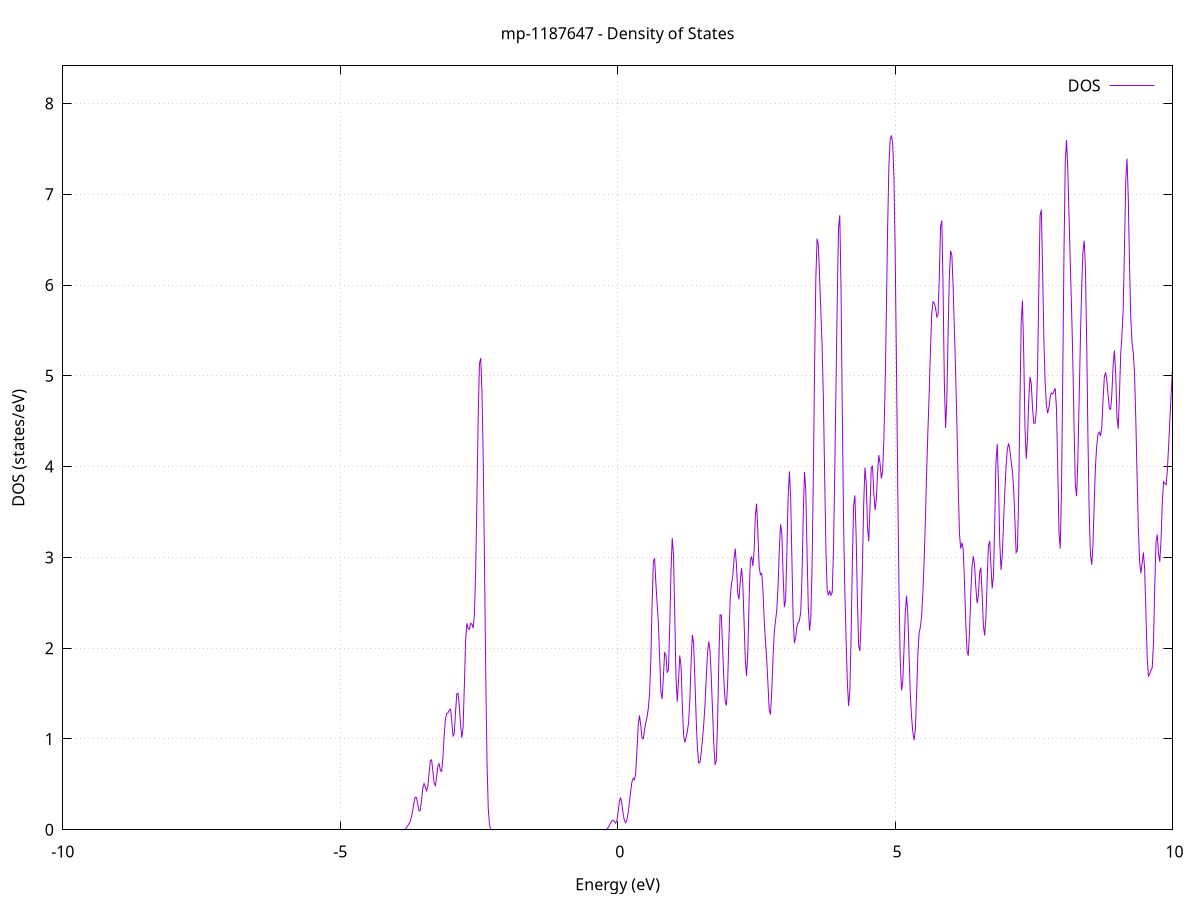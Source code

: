 set title 'mp-1187647 - Density of States'
set xlabel 'Energy (eV)'
set ylabel 'DOS (states/eV)'
set grid
set xrange [-10:10]
set yrange [0:8.414]
set xzeroaxis lt -1
set terminal png size 800,600
set output 'mp-1187647_dos_gnuplot.png'
plot '-' using 1:2 with lines title 'DOS'
-23.289000 0.000000
-23.266200 0.000000
-23.243500 0.000000
-23.220800 0.000000
-23.198100 0.000000
-23.175400 0.000000
-23.152700 0.000000
-23.130000 0.000000
-23.107300 0.000000
-23.084600 0.000000
-23.061900 0.000000
-23.039200 0.000000
-23.016500 0.000000
-22.993800 0.000000
-22.971100 0.000000
-22.948400 0.000000
-22.925700 0.000000
-22.903000 0.000000
-22.880200 0.000000
-22.857500 0.000000
-22.834800 0.000000
-22.812100 0.000000
-22.789400 0.000000
-22.766700 0.000000
-22.744000 0.000000
-22.721300 0.000000
-22.698600 0.000000
-22.675900 0.000000
-22.653200 0.000000
-22.630500 0.000000
-22.607800 0.000000
-22.585100 0.000000
-22.562400 0.000000
-22.539700 0.000000
-22.517000 0.000000
-22.494300 0.000000
-22.471500 0.000000
-22.448800 0.000000
-22.426100 0.000000
-22.403400 0.000000
-22.380700 0.000000
-22.358000 0.000000
-22.335300 0.000000
-22.312600 0.000000
-22.289900 0.000000
-22.267200 0.000000
-22.244500 0.000000
-22.221800 0.000000
-22.199100 0.000000
-22.176400 0.000000
-22.153700 0.000000
-22.131000 0.000000
-22.108300 0.000000
-22.085500 0.000000
-22.062800 0.000000
-22.040100 0.000000
-22.017400 0.000000
-21.994700 0.000000
-21.972000 0.000000
-21.949300 0.000000
-21.926600 0.000000
-21.903900 0.000000
-21.881200 0.000000
-21.858500 0.000000
-21.835800 0.000000
-21.813100 0.000000
-21.790400 0.000000
-21.767700 0.000000
-21.745000 0.000000
-21.722300 0.000000
-21.699600 0.000000
-21.676800 0.000000
-21.654100 0.000000
-21.631400 0.000000
-21.608700 0.000000
-21.586000 0.000000
-21.563300 0.000000
-21.540600 0.000000
-21.517900 0.000000
-21.495200 0.000000
-21.472500 0.000000
-21.449800 0.000000
-21.427100 0.000000
-21.404400 0.000000
-21.381700 0.000000
-21.359000 0.000100
-21.336300 0.001500
-21.313600 0.012900
-21.290800 0.078000
-21.268100 0.334700
-21.245400 1.047600
-21.222700 2.504600
-21.200000 4.859200
-21.177300 8.085500
-21.154600 11.856900
-21.131900 15.369900
-21.109200 17.701800
-21.086500 18.823100
-21.063800 20.224100
-21.041100 23.627600
-21.018400 28.574100
-20.995700 32.298400
-20.973000 32.613900
-20.950300 30.047200
-20.927600 26.898700
-20.904900 25.257600
-20.882100 25.950600
-20.859400 28.421900
-20.836700 31.211900
-20.814000 32.974200
-20.791300 33.617700
-20.768600 33.927400
-20.745900 33.747400
-20.723200 32.015200
-20.700500 28.986700
-20.677800 26.696300
-20.655100 26.738500
-20.632400 28.746100
-20.609700 30.900300
-20.587000 30.874600
-20.564300 27.070400
-20.541600 20.012300
-20.518900 12.091400
-20.496100 5.771900
-20.473400 2.096700
-20.450700 0.560000
-20.428000 0.107100
-20.405300 0.014400
-20.382600 0.001300
-20.359900 0.000100
-20.337200 0.000000
-20.314500 0.000000
-20.291800 0.000000
-20.269100 0.000000
-20.246400 0.000000
-20.223700 0.000000
-20.201000 0.000000
-20.178300 0.000000
-20.155600 0.000000
-20.132900 0.000000
-20.110200 0.000000
-20.087400 0.000000
-20.064700 0.000000
-20.042000 0.000000
-20.019300 0.000000
-19.996600 0.000000
-19.973900 0.000000
-19.951200 0.000000
-19.928500 0.000000
-19.905800 0.000000
-19.883100 0.000000
-19.860400 0.000000
-19.837700 0.000000
-19.815000 0.000000
-19.792300 0.000000
-19.769600 0.000000
-19.746900 0.000000
-19.724200 0.000000
-19.701400 0.000000
-19.678700 0.000000
-19.656000 0.000000
-19.633300 0.000000
-19.610600 0.000000
-19.587900 0.000000
-19.565200 0.000000
-19.542500 0.000000
-19.519800 0.000000
-19.497100 0.000000
-19.474400 0.000000
-19.451700 0.000000
-19.429000 0.000000
-19.406300 0.000000
-19.383600 0.000000
-19.360900 0.000000
-19.338200 0.000000
-19.315500 0.000000
-19.292700 0.000000
-19.270000 0.000000
-19.247300 0.000000
-19.224600 0.000000
-19.201900 0.000000
-19.179200 0.000000
-19.156500 0.000000
-19.133800 0.000000
-19.111100 0.000000
-19.088400 0.000000
-19.065700 0.000000
-19.043000 0.000000
-19.020300 0.000000
-18.997600 0.000000
-18.974900 0.000000
-18.952200 0.000000
-18.929500 0.000000
-18.906700 0.000000
-18.884000 0.000000
-18.861300 0.000000
-18.838600 0.000000
-18.815900 0.000000
-18.793200 0.000000
-18.770500 0.000000
-18.747800 0.000000
-18.725100 0.000000
-18.702400 0.000000
-18.679700 0.000000
-18.657000 0.000000
-18.634300 0.000000
-18.611600 0.000000
-18.588900 0.000000
-18.566200 0.000000
-18.543500 0.000000
-18.520800 0.000000
-18.498000 0.000000
-18.475300 0.000000
-18.452600 0.000000
-18.429900 0.000000
-18.407200 0.000000
-18.384500 0.000000
-18.361800 0.000000
-18.339100 0.000000
-18.316400 0.000000
-18.293700 0.000000
-18.271000 0.000000
-18.248300 0.000000
-18.225600 0.000000
-18.202900 0.000000
-18.180200 0.000000
-18.157500 0.000000
-18.134800 0.000000
-18.112000 0.000000
-18.089300 0.000000
-18.066600 0.000000
-18.043900 0.000000
-18.021200 0.000000
-17.998500 0.000000
-17.975800 0.000000
-17.953100 0.000000
-17.930400 0.000000
-17.907700 0.000000
-17.885000 0.000000
-17.862300 0.000000
-17.839600 0.000000
-17.816900 0.000000
-17.794200 0.000000
-17.771500 0.000000
-17.748800 0.000000
-17.726000 0.000000
-17.703300 0.000000
-17.680600 0.000000
-17.657900 0.000000
-17.635200 0.000000
-17.612500 0.000000
-17.589800 0.000000
-17.567100 0.000000
-17.544400 0.000000
-17.521700 0.000000
-17.499000 0.000000
-17.476300 0.000000
-17.453600 0.000000
-17.430900 0.000000
-17.408200 0.000000
-17.385500 0.000000
-17.362800 0.000000
-17.340100 0.000000
-17.317300 0.000000
-17.294600 0.000000
-17.271900 0.000000
-17.249200 0.000000
-17.226500 0.000000
-17.203800 0.000000
-17.181100 0.000000
-17.158400 0.000000
-17.135700 0.000000
-17.113000 0.000000
-17.090300 0.000000
-17.067600 0.000000
-17.044900 0.000000
-17.022200 0.000000
-16.999500 0.000000
-16.976800 0.000000
-16.954100 0.000000
-16.931300 0.000000
-16.908600 0.000000
-16.885900 0.000000
-16.863200 0.000000
-16.840500 0.000000
-16.817800 0.000000
-16.795100 0.000000
-16.772400 0.000000
-16.749700 0.000000
-16.727000 0.000000
-16.704300 0.000000
-16.681600 0.000000
-16.658900 0.000000
-16.636200 0.000000
-16.613500 0.000000
-16.590800 0.000000
-16.568100 0.000000
-16.545400 0.000000
-16.522600 0.000000
-16.499900 0.000000
-16.477200 0.000100
-16.454500 0.001600
-16.431800 0.025500
-16.409100 0.267600
-16.386400 1.897600
-16.363700 9.103300
-16.341000 29.632700
-16.318300 65.700000
-16.295600 99.674300
-16.272900 104.032800
-16.250200 75.141700
-16.227500 37.771300
-16.204800 13.270100
-16.182100 3.264400
-16.159400 0.561500
-16.136600 0.067200
-16.113900 0.005600
-16.091200 0.000300
-16.068500 0.000000
-16.045800 0.000000
-16.023100 0.000000
-16.000400 0.000000
-15.977700 0.000000
-15.955000 0.000000
-15.932300 0.000000
-15.909600 0.000000
-15.886900 0.000000
-15.864200 0.000000
-15.841500 0.000000
-15.818800 0.000000
-15.796100 0.000000
-15.773400 0.000000
-15.750700 0.000000
-15.727900 0.000000
-15.705200 0.000000
-15.682500 0.000000
-15.659800 0.000000
-15.637100 0.000000
-15.614400 0.000000
-15.591700 0.000000
-15.569000 0.000000
-15.546300 0.000000
-15.523600 0.000000
-15.500900 0.000000
-15.478200 0.000000
-15.455500 0.000000
-15.432800 0.000000
-15.410100 0.000000
-15.387400 0.000000
-15.364700 0.000000
-15.341900 0.000000
-15.319200 0.000000
-15.296500 0.000000
-15.273800 0.000000
-15.251100 0.000000
-15.228400 0.000000
-15.205700 0.000000
-15.183000 0.000000
-15.160300 0.000000
-15.137600 0.000000
-15.114900 0.000000
-15.092200 0.000000
-15.069500 0.000000
-15.046800 0.000000
-15.024100 0.000000
-15.001400 0.000000
-14.978700 0.000000
-14.956000 0.000000
-14.933200 0.000000
-14.910500 0.000000
-14.887800 0.000000
-14.865100 0.000000
-14.842400 0.000000
-14.819700 0.000000
-14.797000 0.000000
-14.774300 0.000000
-14.751600 0.000000
-14.728900 0.000000
-14.706200 0.000000
-14.683500 0.000000
-14.660800 0.000000
-14.638100 0.000000
-14.615400 0.000000
-14.592700 0.000000
-14.570000 0.000000
-14.547200 0.000000
-14.524500 0.000000
-14.501800 0.000000
-14.479100 0.000000
-14.456400 0.000000
-14.433700 0.000000
-14.411000 0.000000
-14.388300 0.000000
-14.365600 0.000000
-14.342900 0.000000
-14.320200 0.000000
-14.297500 0.000000
-14.274800 0.000000
-14.252100 0.000000
-14.229400 0.000000
-14.206700 0.000000
-14.184000 0.000000
-14.161300 0.000000
-14.138500 0.000000
-14.115800 0.000000
-14.093100 0.000000
-14.070400 0.000000
-14.047700 0.000000
-14.025000 0.000000
-14.002300 0.000000
-13.979600 0.000000
-13.956900 0.000000
-13.934200 0.000000
-13.911500 0.000000
-13.888800 0.000000
-13.866100 0.000000
-13.843400 0.000000
-13.820700 0.000000
-13.798000 0.000000
-13.775300 0.000000
-13.752500 0.000000
-13.729800 0.000000
-13.707100 0.000000
-13.684400 0.000000
-13.661700 0.000000
-13.639000 0.000000
-13.616300 0.000000
-13.593600 0.000000
-13.570900 0.000000
-13.548200 0.000000
-13.525500 0.000000
-13.502800 0.000000
-13.480100 0.000000
-13.457400 0.000000
-13.434700 0.000000
-13.412000 0.000000
-13.389300 0.000000
-13.366600 0.000000
-13.343800 0.000000
-13.321100 0.000000
-13.298400 0.000000
-13.275700 0.000000
-13.253000 0.000000
-13.230300 0.000000
-13.207600 0.000000
-13.184900 0.000000
-13.162200 0.000000
-13.139500 0.000000
-13.116800 0.000000
-13.094100 0.000000
-13.071400 0.000000
-13.048700 0.000000
-13.026000 0.000000
-13.003300 0.000000
-12.980600 0.000000
-12.957800 0.000000
-12.935100 0.000000
-12.912400 0.000000
-12.889700 0.000000
-12.867000 0.000000
-12.844300 0.000000
-12.821600 0.000000
-12.798900 0.000000
-12.776200 0.000000
-12.753500 0.000000
-12.730800 0.000000
-12.708100 0.000000
-12.685400 0.000000
-12.662700 0.000000
-12.640000 0.000000
-12.617300 0.000000
-12.594600 0.000000
-12.571900 0.000000
-12.549100 0.000000
-12.526400 0.000000
-12.503700 0.000000
-12.481000 0.000000
-12.458300 0.000000
-12.435600 0.000000
-12.412900 0.000000
-12.390200 0.000000
-12.367500 0.000000
-12.344800 0.000000
-12.322100 0.000000
-12.299400 0.000000
-12.276700 0.000000
-12.254000 0.000000
-12.231300 0.000000
-12.208600 0.000000
-12.185900 0.000000
-12.163100 0.000000
-12.140400 0.000000
-12.117700 0.000000
-12.095000 0.000000
-12.072300 0.000000
-12.049600 0.000000
-12.026900 0.000000
-12.004200 0.000000
-11.981500 0.000000
-11.958800 0.000000
-11.936100 0.000000
-11.913400 0.000000
-11.890700 0.000000
-11.868000 0.000000
-11.845300 0.000000
-11.822600 0.000000
-11.799900 0.000000
-11.777200 0.000000
-11.754400 0.000000
-11.731700 0.000000
-11.709000 0.000000
-11.686300 0.000000
-11.663600 0.000000
-11.640900 0.000000
-11.618200 0.000000
-11.595500 0.000000
-11.572800 0.000000
-11.550100 0.000000
-11.527400 0.000000
-11.504700 0.000000
-11.482000 0.000000
-11.459300 0.000000
-11.436600 0.000000
-11.413900 0.000000
-11.391200 0.000000
-11.368400 0.000000
-11.345700 0.000000
-11.323000 0.000000
-11.300300 0.000000
-11.277600 0.000000
-11.254900 0.000000
-11.232200 0.000000
-11.209500 0.000000
-11.186800 0.000000
-11.164100 0.000000
-11.141400 0.000000
-11.118700 0.000000
-11.096000 0.000000
-11.073300 0.000000
-11.050600 0.000000
-11.027900 0.000000
-11.005200 0.000000
-10.982500 0.000000
-10.959700 0.000000
-10.937000 0.000000
-10.914300 0.000000
-10.891600 0.000000
-10.868900 0.000000
-10.846200 0.000000
-10.823500 0.000000
-10.800800 0.000000
-10.778100 0.000000
-10.755400 0.000000
-10.732700 0.000000
-10.710000 0.000000
-10.687300 0.000000
-10.664600 0.000000
-10.641900 0.000000
-10.619200 0.000000
-10.596500 0.000000
-10.573700 0.000000
-10.551000 0.000000
-10.528300 0.000000
-10.505600 0.000000
-10.482900 0.000000
-10.460200 0.000000
-10.437500 0.000000
-10.414800 0.000000
-10.392100 0.000000
-10.369400 0.000000
-10.346700 0.000000
-10.324000 0.000000
-10.301300 0.000000
-10.278600 0.000000
-10.255900 0.000000
-10.233200 0.000000
-10.210500 0.000000
-10.187800 0.000000
-10.165000 0.000000
-10.142300 0.000000
-10.119600 0.000000
-10.096900 0.000000
-10.074200 0.000000
-10.051500 0.000000
-10.028800 0.000000
-10.006100 0.000000
-9.983400 0.000000
-9.960700 0.000000
-9.938000 0.000000
-9.915300 0.000000
-9.892600 0.000000
-9.869900 0.000000
-9.847200 0.000000
-9.824500 0.000000
-9.801800 0.000000
-9.779000 0.000000
-9.756300 0.000000
-9.733600 0.000000
-9.710900 0.000000
-9.688200 0.000000
-9.665500 0.000000
-9.642800 0.000000
-9.620100 0.000000
-9.597400 0.000000
-9.574700 0.000000
-9.552000 0.000000
-9.529300 0.000000
-9.506600 0.000000
-9.483900 0.000000
-9.461200 0.000000
-9.438500 0.000000
-9.415800 0.000000
-9.393100 0.000000
-9.370300 0.000000
-9.347600 0.000000
-9.324900 0.000000
-9.302200 0.000000
-9.279500 0.000000
-9.256800 0.000000
-9.234100 0.000000
-9.211400 0.000000
-9.188700 0.000000
-9.166000 0.000000
-9.143300 0.000000
-9.120600 0.000000
-9.097900 0.000000
-9.075200 0.000000
-9.052500 0.000000
-9.029800 0.000000
-9.007100 0.000000
-8.984300 0.000000
-8.961600 0.000000
-8.938900 0.000000
-8.916200 0.000000
-8.893500 0.000000
-8.870800 0.000000
-8.848100 0.000000
-8.825400 0.000000
-8.802700 0.000000
-8.780000 0.000000
-8.757300 0.000000
-8.734600 0.000000
-8.711900 0.000000
-8.689200 0.000000
-8.666500 0.000000
-8.643800 0.000000
-8.621100 0.000000
-8.598400 0.000000
-8.575600 0.000000
-8.552900 0.000000
-8.530200 0.000000
-8.507500 0.000000
-8.484800 0.000000
-8.462100 0.000000
-8.439400 0.000000
-8.416700 0.000000
-8.394000 0.000000
-8.371300 0.000000
-8.348600 0.000000
-8.325900 0.000000
-8.303200 0.000000
-8.280500 0.000000
-8.257800 0.000000
-8.235100 0.000000
-8.212400 0.000000
-8.189600 0.000000
-8.166900 0.000000
-8.144200 0.000000
-8.121500 0.000000
-8.098800 0.000000
-8.076100 0.000000
-8.053400 0.000000
-8.030700 0.000000
-8.008000 0.000000
-7.985300 0.000000
-7.962600 0.000000
-7.939900 0.000000
-7.917200 0.000000
-7.894500 0.000000
-7.871800 0.000000
-7.849100 0.000000
-7.826400 0.000000
-7.803700 0.000000
-7.780900 0.000000
-7.758200 0.000000
-7.735500 0.000000
-7.712800 0.000000
-7.690100 0.000000
-7.667400 0.000000
-7.644700 0.000000
-7.622000 0.000000
-7.599300 0.000000
-7.576600 0.000000
-7.553900 0.000000
-7.531200 0.000000
-7.508500 0.000000
-7.485800 0.000000
-7.463100 0.000000
-7.440400 0.000000
-7.417700 0.000000
-7.394900 0.000000
-7.372200 0.000000
-7.349500 0.000000
-7.326800 0.000000
-7.304100 0.000000
-7.281400 0.000000
-7.258700 0.000000
-7.236000 0.000000
-7.213300 0.000000
-7.190600 0.000000
-7.167900 0.000000
-7.145200 0.000000
-7.122500 0.000000
-7.099800 0.000000
-7.077100 0.000000
-7.054400 0.000000
-7.031700 0.000000
-7.009000 0.000000
-6.986200 0.000000
-6.963500 0.000000
-6.940800 0.000000
-6.918100 0.000000
-6.895400 0.000000
-6.872700 0.000000
-6.850000 0.000000
-6.827300 0.000000
-6.804600 0.000000
-6.781900 0.000000
-6.759200 0.000000
-6.736500 0.000000
-6.713800 0.000000
-6.691100 0.000000
-6.668400 0.000000
-6.645700 0.000000
-6.623000 0.000000
-6.600200 0.000000
-6.577500 0.000000
-6.554800 0.000000
-6.532100 0.000000
-6.509400 0.000000
-6.486700 0.000000
-6.464000 0.000000
-6.441300 0.000000
-6.418600 0.000000
-6.395900 0.000000
-6.373200 0.000000
-6.350500 0.000000
-6.327800 0.000000
-6.305100 0.000000
-6.282400 0.000000
-6.259700 0.000000
-6.237000 0.000000
-6.214300 0.000000
-6.191500 0.000000
-6.168800 0.000000
-6.146100 0.000000
-6.123400 0.000000
-6.100700 0.000000
-6.078000 0.000000
-6.055300 0.000000
-6.032600 0.000000
-6.009900 0.000000
-5.987200 0.000000
-5.964500 0.000000
-5.941800 0.000000
-5.919100 0.000000
-5.896400 0.000000
-5.873700 0.000000
-5.851000 0.000000
-5.828300 0.000000
-5.805500 0.000000
-5.782800 0.000000
-5.760100 0.000000
-5.737400 0.000000
-5.714700 0.000000
-5.692000 0.000000
-5.669300 0.000000
-5.646600 0.000000
-5.623900 0.000000
-5.601200 0.000000
-5.578500 0.000000
-5.555800 0.000000
-5.533100 0.000000
-5.510400 0.000000
-5.487700 0.000000
-5.465000 0.000000
-5.442300 0.000000
-5.419600 0.000000
-5.396800 0.000000
-5.374100 0.000000
-5.351400 0.000000
-5.328700 0.000000
-5.306000 0.000000
-5.283300 0.000000
-5.260600 0.000000
-5.237900 0.000000
-5.215200 0.000000
-5.192500 0.000000
-5.169800 0.000000
-5.147100 0.000000
-5.124400 0.000000
-5.101700 0.000000
-5.079000 0.000000
-5.056300 0.000000
-5.033600 0.000000
-5.010800 0.000000
-4.988100 0.000000
-4.965400 0.000000
-4.942700 0.000000
-4.920000 0.000000
-4.897300 0.000000
-4.874600 0.000000
-4.851900 0.000000
-4.829200 0.000000
-4.806500 0.000000
-4.783800 0.000000
-4.761100 0.000000
-4.738400 0.000000
-4.715700 0.000000
-4.693000 0.000000
-4.670300 0.000000
-4.647600 0.000000
-4.624800 0.000000
-4.602100 0.000000
-4.579400 0.000000
-4.556700 0.000000
-4.534000 0.000000
-4.511300 0.000000
-4.488600 0.000000
-4.465900 0.000000
-4.443200 0.000000
-4.420500 0.000000
-4.397800 0.000000
-4.375100 0.000000
-4.352400 0.000000
-4.329700 0.000000
-4.307000 0.000000
-4.284300 0.000000
-4.261600 0.000000
-4.238900 0.000000
-4.216100 0.000000
-4.193400 0.000000
-4.170700 0.000000
-4.148000 0.000000
-4.125300 0.000000
-4.102600 0.000000
-4.079900 0.000000
-4.057200 0.000000
-4.034500 0.000000
-4.011800 0.000000
-3.989100 0.000000
-3.966400 0.000000
-3.943700 0.000000
-3.921000 0.000000
-3.898300 0.000000
-3.875600 0.000300
-3.852900 0.001900
-3.830100 0.007800
-3.807400 0.021500
-3.784700 0.042300
-3.762000 0.065300
-3.739300 0.093700
-3.716600 0.140200
-3.693900 0.211400
-3.671200 0.295800
-3.648500 0.358000
-3.625800 0.355000
-3.603100 0.284100
-3.580400 0.207900
-3.557700 0.213000
-3.535000 0.322000
-3.512300 0.454000
-3.489600 0.507000
-3.466900 0.470500
-3.444200 0.429400
-3.421400 0.476800
-3.398700 0.621900
-3.376000 0.761500
-3.353300 0.770700
-3.330600 0.647800
-3.307900 0.514700
-3.285200 0.485500
-3.262500 0.580100
-3.239800 0.704400
-3.217100 0.727900
-3.194400 0.654300
-3.171700 0.643100
-3.149000 0.797500
-3.126300 1.037400
-3.103600 1.219100
-3.080900 1.283000
-3.058200 1.287500
-3.035400 1.318600
-3.012700 1.327600
-2.990000 1.201100
-2.967300 1.033800
-2.944600 1.061000
-2.921900 1.296300
-2.899200 1.497300
-2.876500 1.503700
-2.853800 1.365800
-2.831100 1.164300
-2.808400 1.011400
-2.785700 1.127400
-2.763000 1.581400
-2.740300 2.077900
-2.717600 2.273800
-2.694900 2.220400
-2.672200 2.207200
-2.649500 2.275000
-2.626700 2.265300
-2.604000 2.220600
-2.581300 2.373900
-2.558600 2.866200
-2.535900 3.666900
-2.513200 4.552300
-2.490500 5.134000
-2.467800 5.195400
-2.445100 4.818600
-2.422400 4.067400
-2.399700 2.948400
-2.377000 1.704000
-2.354300 0.740000
-2.331600 0.232100
-2.308900 0.051300
-2.286200 0.007800
-2.263500 0.000800
-2.240700 0.000100
-2.218000 0.000000
-2.195300 0.000000
-2.172600 0.000000
-2.149900 0.000000
-2.127200 0.000000
-2.104500 0.000000
-2.081800 0.000000
-2.059100 0.000000
-2.036400 0.000000
-2.013700 0.000000
-1.991000 0.000000
-1.968300 0.000000
-1.945600 0.000000
-1.922900 0.000000
-1.900200 0.000000
-1.877500 0.000000
-1.854800 0.000000
-1.832000 0.000000
-1.809300 0.000000
-1.786600 0.000000
-1.763900 0.000000
-1.741200 0.000000
-1.718500 0.000000
-1.695800 0.000000
-1.673100 0.000000
-1.650400 0.000000
-1.627700 0.000000
-1.605000 0.000000
-1.582300 0.000000
-1.559600 0.000000
-1.536900 0.000000
-1.514200 0.000000
-1.491500 0.000000
-1.468800 0.000000
-1.446000 0.000000
-1.423300 0.000000
-1.400600 0.000000
-1.377900 0.000000
-1.355200 0.000000
-1.332500 0.000000
-1.309800 0.000000
-1.287100 0.000000
-1.264400 0.000000
-1.241700 0.000000
-1.219000 0.000000
-1.196300 0.000000
-1.173600 0.000000
-1.150900 0.000000
-1.128200 0.000000
-1.105500 0.000000
-1.082800 0.000000
-1.060100 0.000000
-1.037300 0.000000
-1.014600 0.000000
-0.991900 0.000000
-0.969200 0.000000
-0.946500 0.000000
-0.923800 0.000000
-0.901100 0.000000
-0.878400 0.000000
-0.855700 0.000000
-0.833000 0.000000
-0.810300 0.000000
-0.787600 0.000000
-0.764900 0.000000
-0.742200 0.000000
-0.719500 0.000000
-0.696800 0.000000
-0.674100 0.000000
-0.651300 0.000000
-0.628600 0.000000
-0.605900 0.000000
-0.583200 0.000000
-0.560500 0.000000
-0.537800 0.000000
-0.515100 0.000000
-0.492400 0.000000
-0.469700 0.000000
-0.447000 0.000000
-0.424300 0.000000
-0.401600 0.000000
-0.378900 0.000000
-0.356200 0.000000
-0.333500 0.000000
-0.310800 0.000000
-0.288100 0.000000
-0.265400 0.000000
-0.242600 0.000300
-0.219900 0.001900
-0.197200 0.007700
-0.174500 0.022000
-0.151800 0.045400
-0.129100 0.072500
-0.106400 0.096300
-0.083700 0.106200
-0.061000 0.093400
-0.038300 0.074400
-0.015600 0.094600
0.007100 0.185400
0.029800 0.305800
0.052500 0.355800
0.075200 0.291400
0.097900 0.180600
0.120600 0.103000
0.143400 0.078900
0.166100 0.107400
0.188800 0.185900
0.211500 0.296200
0.234200 0.418400
0.256900 0.526300
0.279600 0.567100
0.302300 0.551600
0.325000 0.621300
0.347700 0.868600
0.370400 1.153800
0.393100 1.258500
0.415800 1.152800
0.438500 1.011000
0.461200 1.000900
0.483900 1.096900
0.506600 1.178300
0.529300 1.240700
0.552100 1.333500
0.574800 1.496200
0.597500 1.865000
0.620200 2.465100
0.642900 2.952000
0.665600 2.991100
0.688300 2.726300
0.711000 2.494100
0.733700 2.283400
0.756400 1.909800
0.779100 1.518800
0.801800 1.438400
0.824500 1.690200
0.847200 1.950600
0.869900 1.927700
0.892600 1.729700
0.915300 1.762100
0.938100 2.210600
0.960800 2.836300
0.983500 3.213500
1.006200 3.035200
1.028900 2.371200
1.051600 1.672200
1.074300 1.410700
1.097000 1.642800
1.119700 1.919700
1.142400 1.802000
1.165100 1.382600
1.187800 1.048500
1.210500 0.961400
1.233200 1.015500
1.255900 1.085200
1.278600 1.182000
1.301300 1.432500
1.324000 1.846500
1.346800 2.145500
1.369500 2.053500
1.392200 1.659300
1.414900 1.228100
1.437600 0.900900
1.460300 0.735000
1.483000 0.738000
1.505700 0.845200
1.528400 0.990900
1.551100 1.154900
1.573800 1.370400
1.596500 1.664700
1.619200 1.948700
1.641900 2.073800
1.664600 1.972900
1.687300 1.686700
1.710000 1.314400
1.732800 0.953400
1.755500 0.714700
1.778200 0.756000
1.800900 1.185700
1.823600 1.864900
1.846300 2.367500
1.869000 2.365800
1.891700 2.005400
1.914400 1.641000
1.937100 1.415600
1.959800 1.369700
1.982500 1.613000
2.005200 2.102400
2.027900 2.536300
2.050600 2.706900
2.073300 2.780900
2.096000 2.968800
2.118700 3.098300
2.141500 2.918100
2.164200 2.607300
2.186900 2.536400
2.209600 2.732700
2.232300 2.881200
2.255000 2.725400
2.277700 2.308900
2.300400 1.874600
2.323100 1.693600
2.345800 1.947500
2.368500 2.516700
2.391200 2.964200
2.413900 3.011200
2.436600 2.905800
2.459300 3.069700
2.482000 3.460000
2.504700 3.592200
2.527500 3.273600
2.550200 2.898600
2.572900 2.809100
2.595600 2.823500
2.618300 2.643400
2.641000 2.320000
2.663700 2.068900
2.686400 1.878300
2.709100 1.603900
2.731800 1.321100
2.754500 1.269600
2.777200 1.521800
2.799900 1.895900
2.822600 2.171900
2.845300 2.304700
2.868000 2.419500
2.890700 2.676700
2.913400 3.077900
2.936200 3.364900
2.958900 3.262600
2.981600 2.825700
3.004300 2.451400
3.027000 2.525200
3.049700 3.045000
3.072400 3.655400
3.095100 3.947800
3.117800 3.676200
3.140500 2.974400
3.163200 2.317900
3.185900 2.056700
3.208600 2.119700
3.231300 2.237000
3.254000 2.286300
3.276700 2.303200
3.299400 2.396800
3.322200 2.781800
3.344900 3.463700
3.367600 3.941500
3.390300 3.748200
3.413000 3.073600
3.435700 2.455000
3.458400 2.192800
3.481100 2.330100
3.503800 2.887000
3.526500 3.875800
3.549200 5.087600
3.571900 6.070000
3.594600 6.509500
3.617300 6.442300
3.640000 6.090300
3.662700 5.700300
3.685400 5.322500
3.708100 4.745000
3.730900 3.903300
3.753600 3.092200
3.776300 2.641900
3.799000 2.582100
3.821700 2.634500
3.844400 2.583200
3.867100 2.614500
3.889800 3.068600
3.912500 3.923500
3.935200 4.889300
3.957900 5.842600
3.980600 6.629600
4.003300 6.768000
4.026000 5.961600
4.048700 4.608100
4.071400 3.405900
4.094100 2.643100
4.116900 2.108100
4.139600 1.628300
4.162300 1.363000
4.185000 1.532000
4.207700 2.141700
4.230400 2.950900
4.253100 3.573500
4.275800 3.683600
4.298500 3.233000
4.321200 2.527300
4.343900 2.022200
4.366600 1.970600
4.389300 2.321200
4.412000 2.922500
4.434700 3.592000
4.457400 3.989800
4.480100 3.831000
4.502800 3.350700
4.525600 3.178000
4.548300 3.552400
4.571000 3.993000
4.593700 4.004400
4.616400 3.710400
4.639100 3.522700
4.661800 3.634600
4.684500 3.936200
4.707200 4.126600
4.729900 4.034000
4.752600 3.870300
4.775300 3.944600
4.798000 4.298900
4.820700 4.882800
4.843400 5.717500
4.866100 6.639700
4.888800 7.313400
4.911600 7.604600
4.934300 7.648700
4.957000 7.558400
4.979700 7.191700
5.002400 6.344100
5.025100 5.112700
5.047800 3.801700
5.070500 2.657100
5.093200 1.862600
5.115900 1.534400
5.138600 1.633500
5.161300 1.992200
5.184000 2.391200
5.206700 2.578300
5.229400 2.381600
5.252100 1.920300
5.274800 1.498500
5.297500 1.241600
5.320300 1.074800
5.343000 0.987100
5.365700 1.109000
5.388400 1.497900
5.411100 1.939100
5.433800 2.168400
5.456500 2.233600
5.479200 2.361200
5.501900 2.620800
5.524600 2.975200
5.547300 3.435400
5.570000 3.954700
5.592700 4.408000
5.615400 4.819600
5.638100 5.289400
5.660800 5.680200
5.683500 5.816300
5.706300 5.801100
5.729000 5.751300
5.751700 5.649400
5.774400 5.673500
5.797100 6.082400
5.819800 6.649100
5.842500 6.710000
5.865200 5.959700
5.887900 4.924200
5.910600 4.425600
5.933300 4.746700
5.956000 5.486200
5.978700 6.101800
6.001400 6.378500
6.024100 6.323100
6.046800 5.978200
6.069500 5.497600
6.092200 5.013900
6.115000 4.457400
6.137700 3.796300
6.160400 3.263700
6.183100 3.097000
6.205800 3.162400
6.228500 3.082200
6.251200 2.727900
6.273900 2.287800
6.296600 1.967000
6.319300 1.917300
6.342000 2.186600
6.364700 2.599400
6.387400 2.911000
6.410100 3.014200
6.432800 2.911700
6.455500 2.673400
6.478200 2.496000
6.501000 2.583100
6.523700 2.835000
6.546400 2.888000
6.569100 2.599800
6.591800 2.247400
6.614500 2.138800
6.637200 2.336500
6.659900 2.744600
6.682600 3.124900
6.705300 3.181500
6.728000 2.908600
6.750700 2.658500
6.773400 2.795000
6.796100 3.381800
6.818800 4.052800
6.841500 4.248700
6.864200 3.806200
6.886900 3.161100
6.909700 2.861400
6.932400 3.025700
6.955100 3.385200
6.977800 3.723500
7.000500 4.001200
7.023200 4.191900
7.045900 4.255900
7.068600 4.189200
7.091300 4.061900
7.114000 3.948200
7.136700 3.768100
7.159400 3.412500
7.182100 3.053100
7.204800 3.078400
7.227500 3.684200
7.250200 4.679200
7.272900 5.584200
7.295700 5.830100
7.318400 5.258800
7.341100 4.442800
7.363800 4.084800
7.386500 4.305500
7.409200 4.736200
7.431900 4.988500
7.454600 4.911600
7.477300 4.649800
7.500000 4.478300
7.522700 4.477500
7.545400 4.611000
7.568100 5.065700
7.590800 5.951400
7.613500 6.766800
7.636200 6.830300
7.658900 6.165700
7.681600 5.403200
7.704400 4.931400
7.727100 4.684600
7.749800 4.587800
7.772500 4.650100
7.795200 4.767300
7.817900 4.811300
7.840600 4.801000
7.863300 4.830700
7.886000 4.863000
7.908700 4.641800
7.931400 3.997300
7.954100 3.275100
7.976800 3.097500
7.999500 3.734700
8.022200 4.991300
8.044900 6.389200
8.067600 7.357100
8.090400 7.597200
8.113100 7.274900
8.135800 6.743300
8.158500 6.221500
8.181200 5.738200
8.203900 5.161700
8.226600 4.418100
8.249300 3.790700
8.272000 3.674800
8.294700 4.091100
8.317400 4.742700
8.340100 5.396800
8.362800 5.964000
8.385500 6.363400
8.408200 6.489200
8.430900 6.184800
8.453600 5.368800
8.476300 4.317300
8.499100 3.476900
8.521800 3.024000
8.544500 2.919600
8.567200 3.152900
8.589900 3.612300
8.612600 4.014300
8.635300 4.236100
8.658000 4.359000
8.680700 4.379800
8.703400 4.336200
8.726100 4.439300
8.748800 4.734800
8.771500 4.987100
8.794200 5.038000
8.816900 4.944800
8.839600 4.785700
8.862300 4.639900
8.885100 4.629700
8.907800 4.814200
8.930500 5.117600
8.953200 5.277600
8.975900 5.025300
8.998600 4.550000
9.021300 4.414800
9.044000 4.790900
9.066700 5.237100
9.089400 5.451100
9.112100 5.739800
9.134800 6.413600
9.157500 7.157900
9.180200 7.391000
9.202900 6.961300
9.225600 6.229800
9.248300 5.637200
9.271100 5.362400
9.293800 5.255000
9.316500 5.014600
9.339200 4.510200
9.361900 3.882800
9.384600 3.329400
9.407300 2.953000
9.430000 2.824800
9.452700 2.938000
9.475400 3.054800
9.498100 2.872200
9.520800 2.389200
9.543500 1.908200
9.566200 1.694200
9.588900 1.716500
9.611600 1.755800
9.634300 1.783700
9.657000 2.058900
9.679800 2.655300
9.702500 3.170600
9.725200 3.250100
9.747900 3.047600
9.770600 2.952700
9.793300 3.186300
9.816000 3.599300
9.838700 3.833900
9.861400 3.816100
9.884100 3.800100
9.906800 3.952000
9.929500 4.222400
9.952200 4.509600
9.974900 4.781400
9.997600 5.050900
10.020300 5.289700
10.043000 5.419000
10.065800 5.356600
10.088500 5.081200
10.111200 4.666100
10.133900 4.308800
10.156600 4.249700
10.179300 4.473700
10.202000 4.663100
10.224700 4.597500
10.247400 4.318700
10.270100 3.876200
10.292800 3.283800
10.315500 2.699300
10.338200 2.359600
10.360900 2.413600
10.383600 2.866600
10.406300 3.535300
10.429000 4.099900
10.451700 4.278500
10.474500 4.023300
10.497200 3.621200
10.519900 3.441100
10.542600 3.575700
10.565300 3.925400
10.588000 4.450900
10.610700 5.067300
10.633400 5.475700
10.656100 5.406400
10.678800 4.996400
10.701500 4.719000
10.724200 4.899100
10.746900 5.460500
10.769600 6.183600
10.792300 6.819400
10.815000 6.917400
10.837700 6.209100
10.860500 5.088200
10.883200 4.159400
10.905900 3.615300
10.928600 3.258700
10.951300 2.849800
10.974000 2.393500
10.996700 2.060300
11.019400 1.880100
11.042100 1.764400
11.064800 1.706900
11.087500 1.735900
11.110200 1.814500
11.132900 1.924300
11.155600 2.193500
11.178300 2.710900
11.201000 3.190800
11.223700 3.221400
11.246400 2.824800
11.269200 2.395000
11.291900 2.271400
11.314600 2.585500
11.337300 3.225800
11.360000 3.843900
11.382700 4.125100
11.405400 4.023300
11.428100 3.615200
11.450800 2.971200
11.473500 2.251100
11.496200 1.683300
11.518900 1.446900
11.541600 1.642700
11.564300 2.189500
11.587000 2.755000
11.609700 3.053500
11.632400 3.118000
11.655200 3.131300
11.677900 3.162100
11.700600 3.095500
11.723300 2.773000
11.746000 2.216300
11.768700 1.689900
11.791400 1.542600
11.814100 1.954800
11.836800 2.831000
11.859500 3.854000
11.882200 4.567200
11.904900 4.683600
11.927600 4.393100
11.950300 4.038100
11.973000 3.647100
11.995700 3.103000
12.018400 2.517900
12.041100 2.208000
12.063900 2.333400
12.086600 2.678100
12.109300 2.900700
12.132000 2.859100
12.154700 2.588800
12.177400 2.213100
12.200100 1.936800
12.222800 1.903100
12.245500 2.067700
12.268200 2.323300
12.290900 2.591900
12.313600 2.777600
12.336300 2.843500
12.359000 2.893600
12.381700 3.012800
12.404400 3.058200
12.427100 2.872700
12.449900 2.611200
12.472600 2.491400
12.495300 2.486300
12.518000 2.465600
12.540700 2.350700
12.563400 2.156500
12.586100 2.009400
12.608800 2.048900
12.631500 2.305500
12.654200 2.628600
12.676900 2.761900
12.699600 2.636400
12.722300 2.446500
12.745000 2.337800
12.767700 2.277900
12.790400 2.195900
12.813100 2.049900
12.835800 1.924000
12.858600 2.056600
12.881300 2.514600
12.904000 2.949000
12.926700 2.942800
12.949400 2.521800
12.972100 2.100500
12.994800 2.027300
13.017500 2.339100
13.040200 2.759600
13.062900 2.893700
13.085600 2.627500
13.108300 2.251000
13.131000 2.131200
13.153700 2.468700
13.176400 3.242100
13.199100 4.193900
13.221800 5.072900
13.244600 5.843000
13.267300 6.376300
13.290000 6.236300
13.312700 5.225200
13.335400 3.899700
13.358100 3.109100
13.380800 3.157700
13.403500 3.654900
13.426200 4.033900
13.448900 4.020900
13.471600 3.699700
13.494300 3.354600
13.517000 3.241100
13.539700 3.347100
13.562400 3.431800
13.585100 3.359800
13.607800 3.225800
13.630500 3.176000
13.653300 3.339500
13.676000 3.753800
13.698700 4.122700
13.721400 4.055800
13.744100 3.646700
13.766800 3.265900
13.789500 2.986100
13.812200 2.791400
13.834900 2.911100
13.857600 3.419200
13.880300 3.922000
13.903000 3.976600
13.925700 3.614700
13.948400 3.295900
13.971100 3.347900
13.993800 3.616000
14.016500 3.730500
14.039300 3.536800
14.062000 3.235600
14.084700 3.143300
14.107400 3.339300
14.130100 3.684000
14.152800 3.967900
14.175500 3.901700
14.198200 3.377500
14.220900 2.758100
14.243600 2.554000
14.266300 2.883400
14.289000 3.390800
14.311700 3.599500
14.334400 3.302100
14.357100 2.735500
14.379800 2.376900
14.402500 2.457000
14.425200 2.811500
14.448000 3.293600
14.470700 3.950000
14.493400 4.612300
14.516100 4.796700
14.538800 4.271500
14.561500 3.341100
14.584200 2.478700
14.606900 2.009000
14.629600 1.990000
14.652300 2.209300
14.675000 2.443200
14.697700 2.580700
14.720400 2.527400
14.743100 2.317700
14.765800 2.149300
14.788500 2.133300
14.811200 2.232300
14.834000 2.419700
14.856700 2.687000
14.879400 2.938300
14.902100 3.016700
14.924800 2.876000
14.947500 2.680300
14.970200 2.650500
14.992900 2.818100
15.015600 2.960700
15.038300 2.846000
15.061000 2.561300
15.083700 2.421600
15.106400 2.576300
15.129100 2.886400
15.151800 3.115100
15.174500 3.097800
15.197200 2.826900
15.219900 2.511700
15.242700 2.435000
15.265400 2.665000
15.288100 3.018100
15.310800 3.320500
15.333500 3.600300
15.356200 3.959500
15.378900 4.301900
15.401600 4.356000
15.424300 4.056500
15.447000 3.747700
15.469700 3.849400
15.492400 4.361800
15.515100 4.822400
15.537800 4.790600
15.560500 4.315800
15.583200 3.821400
15.605900 3.580800
15.628700 3.501900
15.651400 3.371300
15.674100 3.140400
15.696800 2.921600
15.719500 2.789700
15.742200 2.771900
15.764900 2.987100
15.787600 3.551300
15.810300 4.334400
15.833000 5.022100
15.855700 5.392500
15.878400 5.370700
15.901100 5.005500
15.923800 4.476100
15.946500 3.968500
15.969200 3.559100
15.991900 3.210200
16.014600 2.867300
16.037400 2.575000
16.060100 2.474000
16.082800 2.687200
16.105500 3.136800
16.128200 3.457700
16.150900 3.309200
16.173600 2.875200
16.196300 2.764400
16.219000 3.273100
16.241700 4.020800
16.264400 4.426800
16.287100 4.334000
16.309800 4.065600
16.332500 3.982100
16.355200 4.147200
16.377900 4.434900
16.400600 4.668900
16.423400 4.607900
16.446100 4.150000
16.468800 3.536200
16.491500 3.092900
16.514200 2.878900
16.536900 2.686000
16.559600 2.325100
16.582300 1.905000
16.605000 1.730100
16.627700 1.874400
16.650400 2.075300
16.673100 2.140800
16.695800 2.195400
16.718500 2.416800
16.741200 2.735100
16.763900 2.867800
16.786600 2.696700
16.809300 2.465100
16.832100 2.387700
16.854800 2.427200
16.877500 2.649300
16.900200 3.262000
16.922900 4.079300
16.945600 4.526400
16.968300 4.416800
16.991000 4.124300
17.013700 3.942000
17.036400 3.881200
17.059100 3.900800
17.081800 3.941500
17.104500 3.954500
17.127200 3.871000
17.149900 3.556200
17.172600 3.060200
17.195300 2.667500
17.218100 2.540300
17.240800 2.611700
17.263500 2.792900
17.286200 2.985600
17.308900 2.943300
17.331600 2.514800
17.354300 2.036000
17.377000 2.014200
17.399700 2.469900
17.422400 2.946900
17.445100 3.055800
17.467800 2.808600
17.490500 2.441500
17.513200 2.074600
17.535900 1.709100
17.558600 1.431600
17.581300 1.429800
17.604000 1.821600
17.626800 2.483000
17.649500 3.097100
17.672200 3.476700
17.694900 3.719700
17.717600 3.958500
17.740300 4.116600
17.763000 4.048000
17.785700 3.832300
17.808400 3.692200
17.831100 3.668000
17.853800 3.677700
17.876500 3.715500
17.899200 3.716400
17.921900 3.558800
17.944600 3.303500
17.967300 3.085600
17.990000 2.919000
18.012800 2.831000
18.035500 2.914000
18.058200 3.167300
18.080900 3.527100
18.103600 3.966800
18.126300 4.394500
18.149000 4.551100
18.171700 4.237600
18.194400 3.627500
18.217100 3.070000
18.239800 2.756600
18.262500 2.755400
18.285200 2.994500
18.307900 3.234700
18.330600 3.316200
18.353300 3.278800
18.376000 3.233900
18.398700 3.295900
18.421500 3.513200
18.444200 3.720600
18.466900 3.673500
18.489600 3.446500
18.512300 3.440700
18.535000 3.902000
18.557700 4.614900
18.580400 5.108300
18.603100 5.125000
18.625800 4.873400
18.648500 4.688200
18.671200 4.612600
18.693900 4.548600
18.716600 4.515600
18.739300 4.562000
18.762000 4.619700
18.784700 4.562900
18.807500 4.364700
18.830200 4.105700
18.852900 3.830000
18.875600 3.488000
18.898300 3.087600
18.921000 2.817900
18.943700 2.918900
18.966400 3.456200
18.989100 4.184500
19.011800 4.638600
19.034500 4.613600
19.057200 4.392900
19.079900 4.234000
19.102600 4.061200
19.125300 3.752600
19.148000 3.368600
19.170700 3.095800
19.193400 2.998500
19.216200 2.950900
19.238900 2.888100
19.261600 2.866300
19.284300 2.927500
19.307000 3.103400
19.329700 3.346600
19.352400 3.417600
19.375100 3.149700
19.397800 2.738000
19.420500 2.500500
19.443200 2.568600
19.465900 2.911200
19.488600 3.330800
19.511300 3.478000
19.534000 3.198000
19.556700 2.804500
19.579400 2.710600
19.602200 2.862500
19.624900 2.870900
19.647600 2.558500
19.670300 2.083600
19.693000 1.690200
19.715700 1.491000
19.738400 1.400200
19.761100 1.283300
19.783800 1.136700
19.806500 1.028900
19.829200 0.977400
19.851900 0.945600
19.874600 0.895500
19.897300 0.832200
19.920000 0.778700
19.942700 0.730300
19.965400 0.668000
19.988100 0.576000
20.010900 0.457500
20.033600 0.348500
20.056300 0.273000
20.079000 0.206400
20.101700 0.127400
20.124400 0.057100
20.147100 0.017600
20.169800 0.003700
20.192500 0.000500
20.215200 0.000000
20.237900 0.000000
20.260600 0.000000
20.283300 0.000000
20.306000 0.000000
20.328700 0.000000
20.351400 0.000000
20.374100 0.000000
20.396900 0.000000
20.419600 0.000000
20.442300 0.000000
20.465000 0.000000
20.487700 0.000000
20.510400 0.000000
20.533100 0.000000
20.555800 0.000000
20.578500 0.000000
20.601200 0.000000
20.623900 0.000000
20.646600 0.000000
20.669300 0.000000
20.692000 0.000000
20.714700 0.000000
20.737400 0.000000
20.760100 0.000000
20.782800 0.000000
20.805600 0.000000
20.828300 0.000000
20.851000 0.000000
20.873700 0.000000
20.896400 0.000000
20.919100 0.000000
20.941800 0.000000
20.964500 0.000000
20.987200 0.000000
21.009900 0.000000
21.032600 0.000000
21.055300 0.000000
21.078000 0.000000
21.100700 0.000000
21.123400 0.000000
21.146100 0.000000
21.168800 0.000000
21.191600 0.000000
21.214300 0.000000
21.237000 0.000000
21.259700 0.000000
21.282400 0.000000
21.305100 0.000000
21.327800 0.000000
21.350500 0.000000
21.373200 0.000000
21.395900 0.000000
21.418600 0.000000
21.441300 0.000000
21.464000 0.000000
21.486700 0.000000
21.509400 0.000000
21.532100 0.000000
21.554800 0.000000
21.577500 0.000000
21.600300 0.000000
21.623000 0.000000
21.645700 0.000000
21.668400 0.000000
21.691100 0.000000
21.713800 0.000000
21.736500 0.000000
21.759200 0.000000
21.781900 0.000000
21.804600 0.000000
21.827300 0.000000
21.850000 0.000000
21.872700 0.000000
21.895400 0.000000
21.918100 0.000000
21.940800 0.000000
21.963500 0.000000
21.986300 0.000000
22.009000 0.000000
22.031700 0.000000
22.054400 0.000000
22.077100 0.000000
22.099800 0.000000
22.122500 0.000000
e
